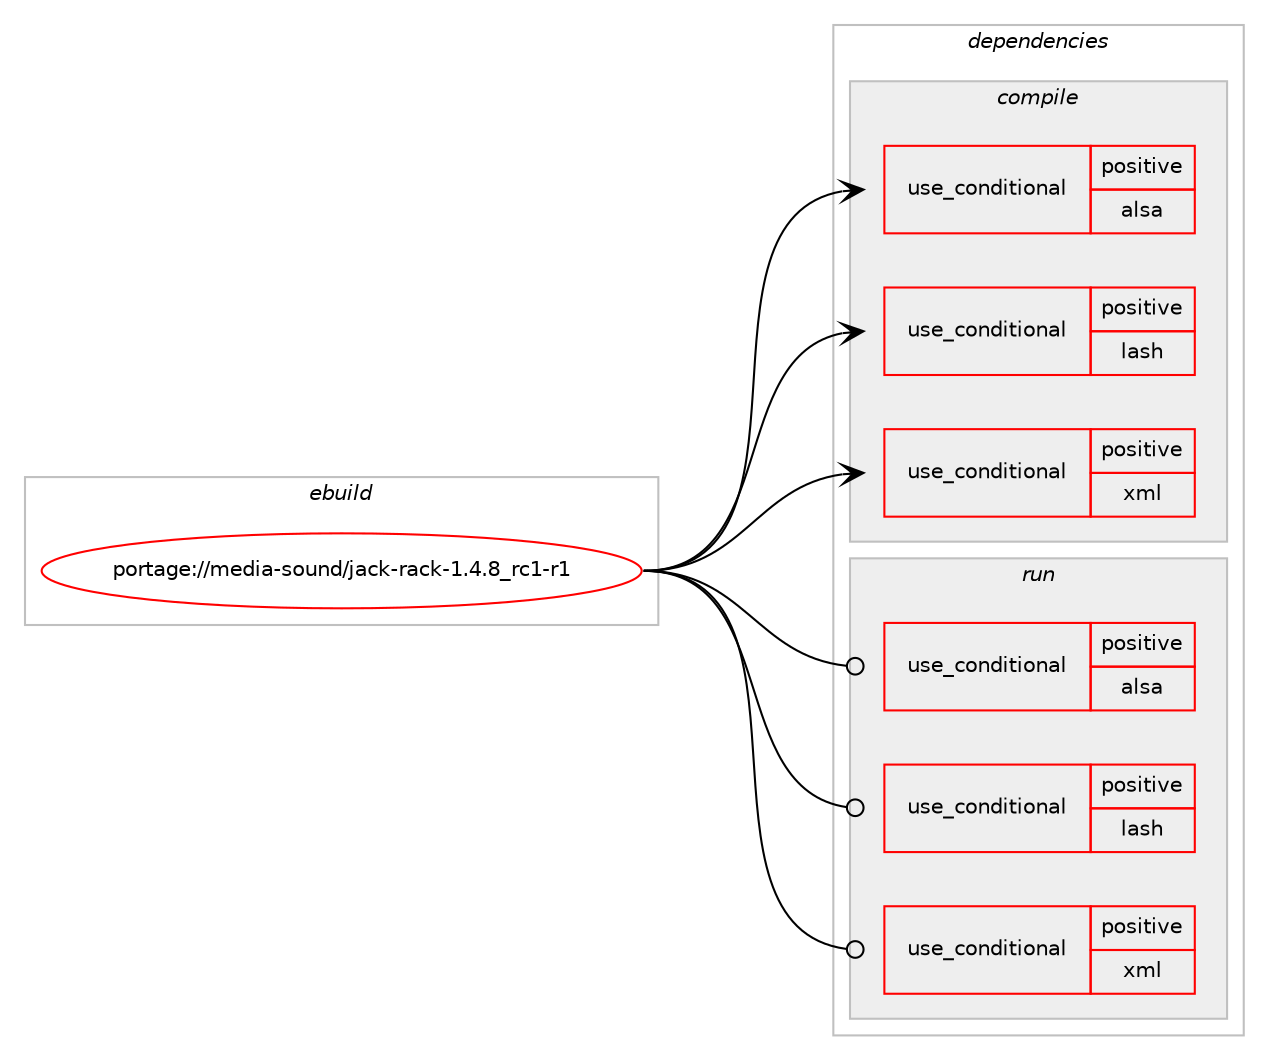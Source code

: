 digraph prolog {

# *************
# Graph options
# *************

newrank=true;
concentrate=true;
compound=true;
graph [rankdir=LR,fontname=Helvetica,fontsize=10,ranksep=1.5];#, ranksep=2.5, nodesep=0.2];
edge  [arrowhead=vee];
node  [fontname=Helvetica,fontsize=10];

# **********
# The ebuild
# **********

subgraph cluster_leftcol {
color=gray;
rank=same;
label=<<i>ebuild</i>>;
id [label="portage://media-sound/jack-rack-1.4.8_rc1-r1", color=red, width=4, href="../media-sound/jack-rack-1.4.8_rc1-r1.svg"];
}

# ****************
# The dependencies
# ****************

subgraph cluster_midcol {
color=gray;
label=<<i>dependencies</i>>;
subgraph cluster_compile {
fillcolor="#eeeeee";
style=filled;
label=<<i>compile</i>>;
subgraph cond78098 {
dependency163343 [label=<<TABLE BORDER="0" CELLBORDER="1" CELLSPACING="0" CELLPADDING="4"><TR><TD ROWSPAN="3" CELLPADDING="10">use_conditional</TD></TR><TR><TD>positive</TD></TR><TR><TD>alsa</TD></TR></TABLE>>, shape=none, color=red];
# *** BEGIN UNKNOWN DEPENDENCY TYPE (TODO) ***
# dependency163343 -> package_dependency(portage://media-sound/jack-rack-1.4.8_rc1-r1,install,no,media-libs,alsa-lib,none,[,,],any_same_slot,[])
# *** END UNKNOWN DEPENDENCY TYPE (TODO) ***

}
id:e -> dependency163343:w [weight=20,style="solid",arrowhead="vee"];
subgraph cond78099 {
dependency163344 [label=<<TABLE BORDER="0" CELLBORDER="1" CELLSPACING="0" CELLPADDING="4"><TR><TD ROWSPAN="3" CELLPADDING="10">use_conditional</TD></TR><TR><TD>positive</TD></TR><TR><TD>lash</TD></TR></TABLE>>, shape=none, color=red];
# *** BEGIN UNKNOWN DEPENDENCY TYPE (TODO) ***
# dependency163344 -> package_dependency(portage://media-sound/jack-rack-1.4.8_rc1-r1,install,no,media-sound,lash,none,[,,],any_same_slot,[])
# *** END UNKNOWN DEPENDENCY TYPE (TODO) ***

}
id:e -> dependency163344:w [weight=20,style="solid",arrowhead="vee"];
subgraph cond78100 {
dependency163345 [label=<<TABLE BORDER="0" CELLBORDER="1" CELLSPACING="0" CELLPADDING="4"><TR><TD ROWSPAN="3" CELLPADDING="10">use_conditional</TD></TR><TR><TD>positive</TD></TR><TR><TD>xml</TD></TR></TABLE>>, shape=none, color=red];
# *** BEGIN UNKNOWN DEPENDENCY TYPE (TODO) ***
# dependency163345 -> package_dependency(portage://media-sound/jack-rack-1.4.8_rc1-r1,install,no,dev-libs,libxml2,none,[,,],any_same_slot,[])
# *** END UNKNOWN DEPENDENCY TYPE (TODO) ***

# *** BEGIN UNKNOWN DEPENDENCY TYPE (TODO) ***
# dependency163345 -> package_dependency(portage://media-sound/jack-rack-1.4.8_rc1-r1,install,no,media-libs,liblrdf,none,[,,],any_same_slot,[])
# *** END UNKNOWN DEPENDENCY TYPE (TODO) ***

}
id:e -> dependency163345:w [weight=20,style="solid",arrowhead="vee"];
# *** BEGIN UNKNOWN DEPENDENCY TYPE (TODO) ***
# id -> package_dependency(portage://media-sound/jack-rack-1.4.8_rc1-r1,install,no,media-libs,ladspa-sdk,none,[,,],[],[])
# *** END UNKNOWN DEPENDENCY TYPE (TODO) ***

# *** BEGIN UNKNOWN DEPENDENCY TYPE (TODO) ***
# id -> package_dependency(portage://media-sound/jack-rack-1.4.8_rc1-r1,install,no,virtual,jack,none,[,,],[],[])
# *** END UNKNOWN DEPENDENCY TYPE (TODO) ***

# *** BEGIN UNKNOWN DEPENDENCY TYPE (TODO) ***
# id -> package_dependency(portage://media-sound/jack-rack-1.4.8_rc1-r1,install,no,virtual,libintl,none,[,,],[],[])
# *** END UNKNOWN DEPENDENCY TYPE (TODO) ***

# *** BEGIN UNKNOWN DEPENDENCY TYPE (TODO) ***
# id -> package_dependency(portage://media-sound/jack-rack-1.4.8_rc1-r1,install,no,x11-libs,gtk+,none,[,,],[slot(2)],[])
# *** END UNKNOWN DEPENDENCY TYPE (TODO) ***

}
subgraph cluster_compileandrun {
fillcolor="#eeeeee";
style=filled;
label=<<i>compile and run</i>>;
}
subgraph cluster_run {
fillcolor="#eeeeee";
style=filled;
label=<<i>run</i>>;
subgraph cond78101 {
dependency163346 [label=<<TABLE BORDER="0" CELLBORDER="1" CELLSPACING="0" CELLPADDING="4"><TR><TD ROWSPAN="3" CELLPADDING="10">use_conditional</TD></TR><TR><TD>positive</TD></TR><TR><TD>alsa</TD></TR></TABLE>>, shape=none, color=red];
# *** BEGIN UNKNOWN DEPENDENCY TYPE (TODO) ***
# dependency163346 -> package_dependency(portage://media-sound/jack-rack-1.4.8_rc1-r1,run,no,media-libs,alsa-lib,none,[,,],any_same_slot,[])
# *** END UNKNOWN DEPENDENCY TYPE (TODO) ***

}
id:e -> dependency163346:w [weight=20,style="solid",arrowhead="odot"];
subgraph cond78102 {
dependency163347 [label=<<TABLE BORDER="0" CELLBORDER="1" CELLSPACING="0" CELLPADDING="4"><TR><TD ROWSPAN="3" CELLPADDING="10">use_conditional</TD></TR><TR><TD>positive</TD></TR><TR><TD>lash</TD></TR></TABLE>>, shape=none, color=red];
# *** BEGIN UNKNOWN DEPENDENCY TYPE (TODO) ***
# dependency163347 -> package_dependency(portage://media-sound/jack-rack-1.4.8_rc1-r1,run,no,media-sound,lash,none,[,,],any_same_slot,[])
# *** END UNKNOWN DEPENDENCY TYPE (TODO) ***

}
id:e -> dependency163347:w [weight=20,style="solid",arrowhead="odot"];
subgraph cond78103 {
dependency163348 [label=<<TABLE BORDER="0" CELLBORDER="1" CELLSPACING="0" CELLPADDING="4"><TR><TD ROWSPAN="3" CELLPADDING="10">use_conditional</TD></TR><TR><TD>positive</TD></TR><TR><TD>xml</TD></TR></TABLE>>, shape=none, color=red];
# *** BEGIN UNKNOWN DEPENDENCY TYPE (TODO) ***
# dependency163348 -> package_dependency(portage://media-sound/jack-rack-1.4.8_rc1-r1,run,no,dev-libs,libxml2,none,[,,],any_same_slot,[])
# *** END UNKNOWN DEPENDENCY TYPE (TODO) ***

# *** BEGIN UNKNOWN DEPENDENCY TYPE (TODO) ***
# dependency163348 -> package_dependency(portage://media-sound/jack-rack-1.4.8_rc1-r1,run,no,media-libs,liblrdf,none,[,,],any_same_slot,[])
# *** END UNKNOWN DEPENDENCY TYPE (TODO) ***

}
id:e -> dependency163348:w [weight=20,style="solid",arrowhead="odot"];
# *** BEGIN UNKNOWN DEPENDENCY TYPE (TODO) ***
# id -> package_dependency(portage://media-sound/jack-rack-1.4.8_rc1-r1,run,no,media-libs,ladspa-sdk,none,[,,],[],[])
# *** END UNKNOWN DEPENDENCY TYPE (TODO) ***

# *** BEGIN UNKNOWN DEPENDENCY TYPE (TODO) ***
# id -> package_dependency(portage://media-sound/jack-rack-1.4.8_rc1-r1,run,no,virtual,jack,none,[,,],[],[])
# *** END UNKNOWN DEPENDENCY TYPE (TODO) ***

# *** BEGIN UNKNOWN DEPENDENCY TYPE (TODO) ***
# id -> package_dependency(portage://media-sound/jack-rack-1.4.8_rc1-r1,run,no,virtual,libintl,none,[,,],[],[])
# *** END UNKNOWN DEPENDENCY TYPE (TODO) ***

# *** BEGIN UNKNOWN DEPENDENCY TYPE (TODO) ***
# id -> package_dependency(portage://media-sound/jack-rack-1.4.8_rc1-r1,run,no,x11-libs,gtk+,none,[,,],[slot(2)],[])
# *** END UNKNOWN DEPENDENCY TYPE (TODO) ***

}
}

# **************
# The candidates
# **************

subgraph cluster_choices {
rank=same;
color=gray;
label=<<i>candidates</i>>;

}

}
